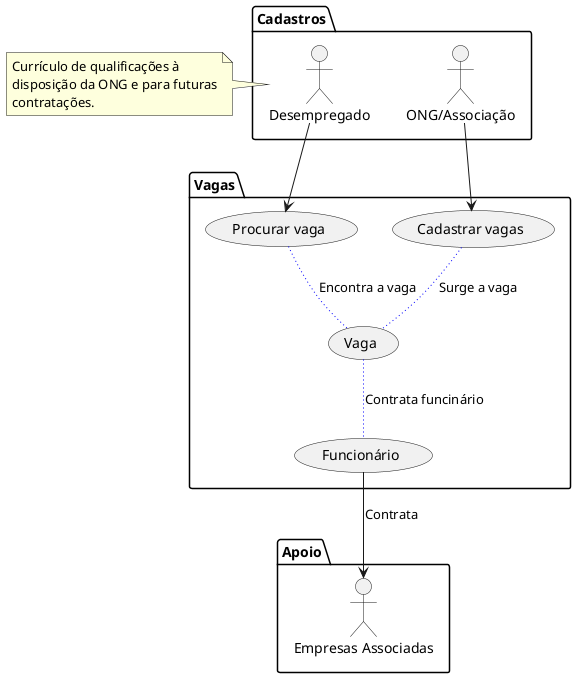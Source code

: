 @startuml

package Cadastros {
    actor "Desempregado" as voluntary
    actor "ONG/Associação" as ong
}

package Apoio {
    actor "Empresas Associadas" as enterprise
}

package Vagas {
    usecase "Cadastrar vagas" as cria_vaga
    usecase "Procurar vaga" as procura_vaga
    usecase "Vaga" as vaga
    usecase "Funcionário" as contrato

    ong --> cria_vaga
    voluntary--> procura_vaga

    contrato --> enterprise : Contrata

    vaga .. contrato #blue;line.dotted        : Contrata funcinário
    cria_vaga .. vaga #blue;line.dotted       : Surge a vaga
    procura_vaga .. vaga #blue;line.dotted    : Encontra a vaga

}

note left of voluntary
    Currículo de qualificações à
    disposição da ONG e para futuras
    contratações.
end note

@enduml